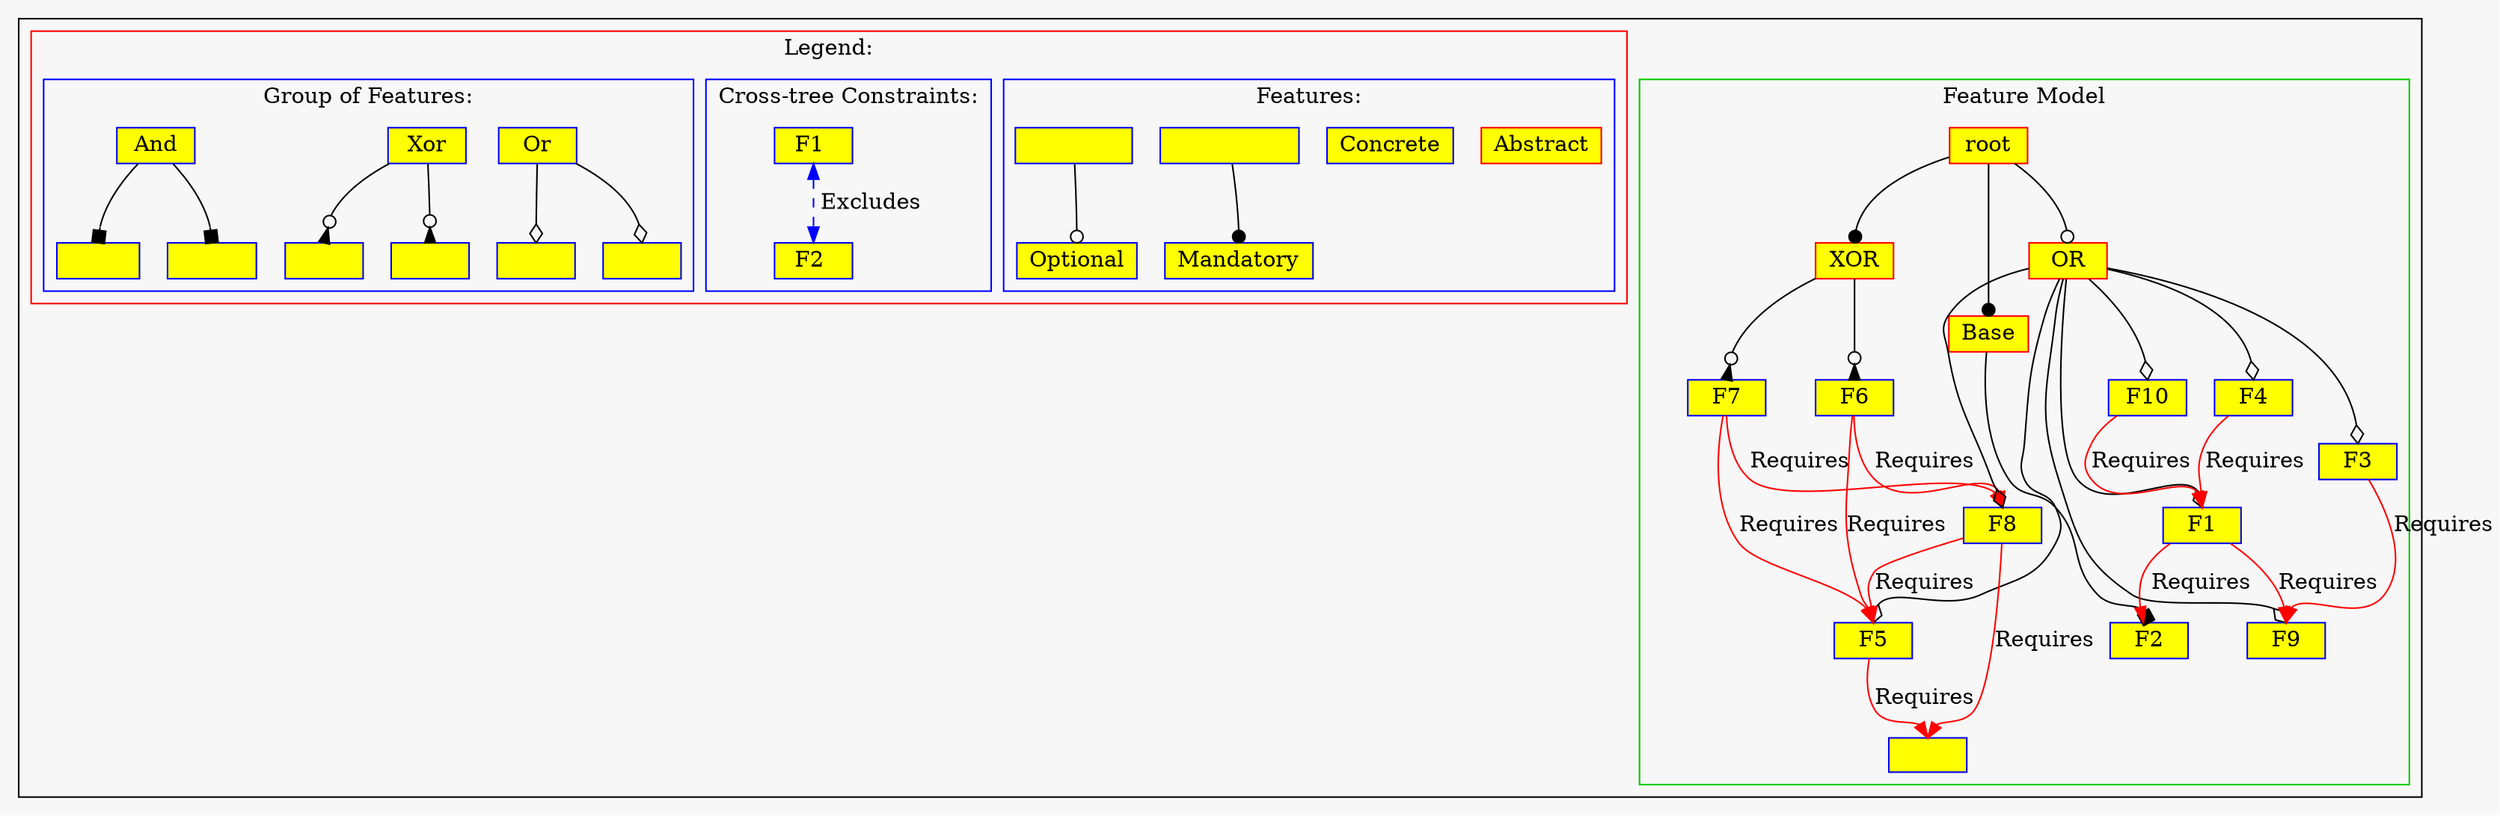 digraph G  { 
graph [bgcolor=gray97];
subgraph cluster_1{
node [shape=box, width=0.7, height=0.3,style=filled, color=blue, fillcolor=yellow1];
subgraph cluster_2{
node [shape=box, width=0.7, height=0.3,style=filled, color=red, fillcolor=yellow1];
"root";
node [shape=box, width=0.7, height=0.3,style=filled, color=red, fillcolor=yellow1];
"root"->"Base":n[arrowhead="dot"];node [shape=box, width=0.7, height=0.3,style=filled, color=blue, fillcolor=yellow1];
"Base"->"F2":n[arrowhead="box"];node [shape=box, width=0.7, height=0.3,style=filled, color=blue, fillcolor=yellow1];
node [shape=box, width=0.7, height=0.3,style=filled, color=red, fillcolor=yellow1];
"root"->"XOR":n[arrowhead="dot"];
node [shape=box, width=0.7, height=0.3,style=filled, color=blue, fillcolor=yellow1];
"XOR"->"F6":n[arrowhead="invodot"];
"XOR"->"F7":n[arrowhead="invodot"];
node [shape=box, width=0.7, height=0.3,style=filled, color=red, fillcolor=yellow1];
"root"->"OR":n[arrowhead="odot"];
node [shape=box, width=0.7, height=0.3,style=filled, color=blue, fillcolor=yellow1];
"OR"->"F5":n[arrowhead="odiamond"];
"OR"->"F3":n[arrowhead="odiamond"];
"OR"->"F9":n[arrowhead="odiamond"];
"OR"->"F1":n[arrowhead="odiamond"];
"OR"->"F4":n[arrowhead="odiamond"];
"OR"->"F8":n[arrowhead="odiamond"];
"OR"->"F10":n[arrowhead="odiamond"];
"F3"->"F9":n[color="red",label="Requires"];
"F1"->"F9":n[color="red",label="Requires"];
"F10"->"F1":n[color="red",label="Requires"];
"F4"->"F1":n[color="red",label="Requires"];
"F5"->"":n[color="red",label="Requires"];
"F8"->"F5":n[color="red",label="Requires"];
"F8"->"":n[color="red",label="Requires"];
"F6"->"F5":n[color="red",label="Requires"];
"F6"->"F8":n[color="red",label="Requires"];
"F7"->"F5":n[color="red",label="Requires"];
"F7"->"F8":n[color="red",label="Requires"];
	label = "Feature Model";
	color=green3;	}
subgraph cluster_3{

	subgraph cluster_4{
	"Abstract":n[fillcolor="yellow1", color="red"];
	"Concrete":n[fillcolor="yellow1", color="blue"];
	"                "->"Mandatory":n[arrowhead="dot"];
	"             "->"Optional":n[arrowhead="odot"];
	label = "Features:";
	color=blue;
	}
	subgraph cluster_5{
	edge [dir=none]"F1 "->"F2 "[style="dashed", color="blue",label=" Excludes", dir="both"];
	 edge [dir=forward]"F1"->"F2"[color="red",label=" Requires"];
	label = "Cross-tree Constraints:";	color=blue;	}	subgraph cluster_6{
	"Or" ->"   ":n[arrowhead="odiamond"];
	"Or" ->"     ":n[arrowhead="odiamond"];
	"Xor"->"      ":n[arrowhead="invodot"];
	"Xor"->"       ":n[arrowhead="invodot"];
	"And"->"        ":n[arrowhead="box"];
	"And"->"         ":n[arrowhead="box"];
	label = "Group of Features:";
	color=blue;
	}
	label = "Legend:";
	color=red
}
}
}